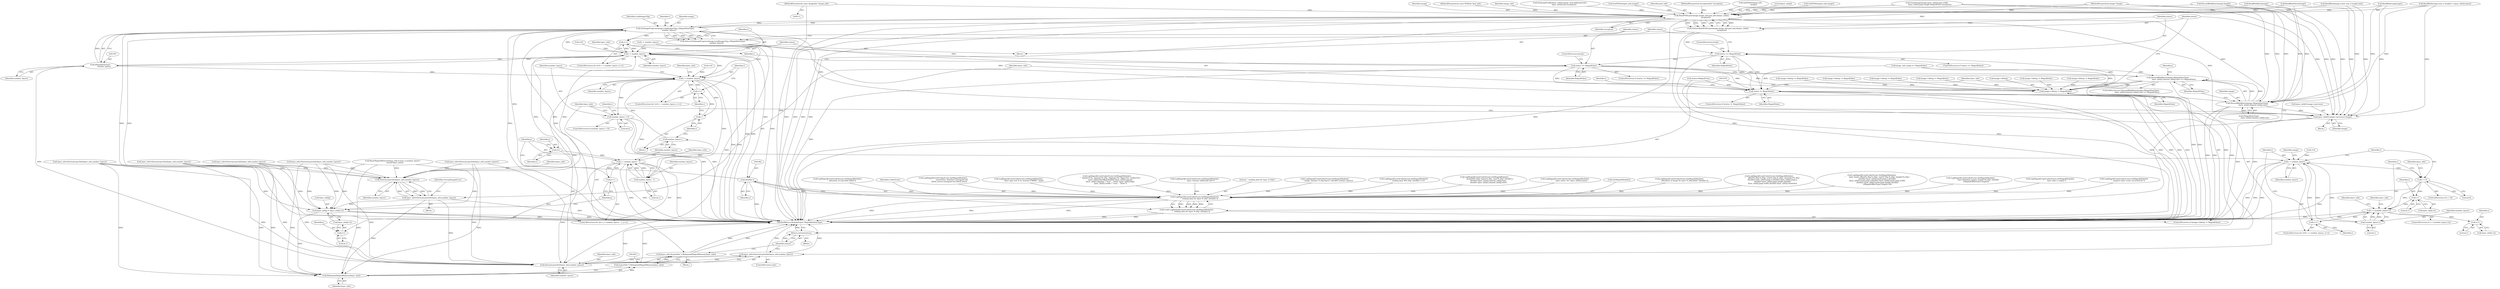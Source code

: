digraph "0_ImageMagick_c8c6a0f123d5e35c173125365c97e2c0fc7eca42@pointer" {
"1000113" [label="(MethodParameterIn,const ImageInfo *image_info)"];
"1001486" [label="(Call,ReadPSDLayer(image,image_info,psd_info,&layer_info[i],\n              exception))"];
"1001484" [label="(Call,status=ReadPSDLayer(image,image_info,psd_info,&layer_info[i],\n              exception))"];
"1001496" [label="(Call,status == MagickFalse)"];
"1001510" [label="(Call,status == MagickFalse)"];
"1001441" [label="(Call,DiscardBlobBytes(image,(MagickSizeType)\n                      layer_info[i].channel_info[j].size) == MagickFalse)"];
"1001470" [label="(Call,image->debug != MagickFalse)"];
"1001515" [label="(Call,status != MagickFalse)"];
"1001662" [label="(Return,return(status);)"];
"1001502" [label="(Call,SetImageProgress(image,LoadImagesTag,i,(MagickSizeType)\n              number_layers))"];
"1001412" [label="(Call,i++)"];
"1001409" [label="(Call,i < number_layers)"];
"1001459" [label="(Call,DestroyLayerInfo(layer_info,number_layers))"];
"1001457" [label="(Call,layer_info=DestroyLayerInfo(layer_info,number_layers))"];
"1001551" [label="(Call,layer_info[j] = layer_info[j+1])"];
"1001654" [label="(Call,RelinquishMagickMemory(layer_info))"];
"1001652" [label="(Call,(LayerInfo *) RelinquishMagickMemory(layer_info))"];
"1001650" [label="(Call,layer_info=(LayerInfo *) RelinquishMagickMemory(layer_info))"];
"1001659" [label="(Call,DestroyLayerInfo(layer_info,number_layers))"];
"1001657" [label="(Call,layer_info=DestroyLayerInfo(layer_info,number_layers))"];
"1001481" [label="(Call,(double) i)"];
"1001477" [label="(Call,LogMagickEvent(CoderEvent,GetMagickModule(),\n                \"  reading data for layer %.20g\",(double) i))"];
"1001475" [label="(Call,(void) LogMagickEvent(CoderEvent,GetMagickModule(),\n                \"  reading data for layer %.20g\",(double) i))"];
"1001506" [label="(Call,(MagickSizeType)\n              number_layers)"];
"1001523" [label="(Call,i < number_layers)"];
"1001526" [label="(Call,i++)"];
"1001541" [label="(Call,j=i)"];
"1001544" [label="(Call,j < number_layers - 1)"];
"1001549" [label="(Call,j++)"];
"1001557" [label="(Call,j+1)"];
"1001546" [label="(Call,number_layers - 1)"];
"1001560" [label="(Call,number_layers--)"];
"1001562" [label="(Call,i--)"];
"1001565" [label="(Call,number_layers > 0)"];
"1001573" [label="(Call,i < number_layers)"];
"1001580" [label="(Call,i > 0)"];
"1001594" [label="(Call,i-1)"];
"1001599" [label="(Call,i < (number_layers-1))"];
"1001576" [label="(Call,i++)"];
"1001615" [label="(Call,i+1)"];
"1001601" [label="(Call,number_layers-1)"];
"1001442" [label="(Call,DiscardBlobBytes(image,(MagickSizeType)\n                      layer_info[i].channel_info[j].size))"];
"1001641" [label="(Call,layer_info[0].image->previous=image)"];
"1001500" [label="(Call,status=SetImageProgress(image,LoadImagesTag,i,(MagickSizeType)\n              number_layers))"];
"1001663" [label="(Identifier,status)"];
"1001650" [label="(Call,layer_info=(LayerInfo *) RelinquishMagickMemory(layer_info))"];
"1001660" [label="(Identifier,layer_info)"];
"1001508" [label="(Identifier,number_layers)"];
"1001549" [label="(Call,j++)"];
"1001562" [label="(Call,i--)"];
"1001544" [label="(Call,j < number_layers - 1)"];
"1001642" [label="(Call,layer_info[0].image->previous)"];
"1001550" [label="(Identifier,j)"];
"1001471" [label="(Call,image->debug)"];
"1001413" [label="(Identifier,i)"];
"1001592" [label="(Call,layer_info[i-1])"];
"1001540" [label="(ControlStructure,for (j=i; j < number_layers - 1; j++))"];
"1001662" [label="(Return,return(status);)"];
"1001523" [label="(Call,i < number_layers)"];
"1001474" [label="(Identifier,MagickFalse)"];
"1001485" [label="(Identifier,status)"];
"1001143" [label="(Call,image->debug != MagickFalse)"];
"1001651" [label="(Identifier,layer_info)"];
"1001519" [label="(ControlStructure,for (i=0; i < number_layers; i++))"];
"1001580" [label="(Call,i > 0)"];
"1000556" [label="(Call,LogMagickEvent(CoderEvent,GetMagickModule(),\n              \"    channel[%.20g]: type=%.20g, size=%.20g\",(double) j,\n              (double) layer_info[i].channel_info[j].type,\n              (double) layer_info[i].channel_info[j].size))"];
"1001553" [label="(Identifier,layer_info)"];
"1001600" [label="(Identifier,i)"];
"1001539" [label="(Block,)"];
"1001511" [label="(Identifier,status)"];
"1001505" [label="(Identifier,i)"];
"1001518" [label="(Block,)"];
"1001460" [label="(Identifier,layer_info)"];
"1001456" [label="(Block,)"];
"1001525" [label="(Identifier,number_layers)"];
"1001373" [label="(Call,SetImageProfile(layer_info[i].image,\"psd:additional-info\",\n              layer_info[i].info,exception))"];
"1001469" [label="(ControlStructure,if (image->debug != MagickFalse))"];
"1001150" [label="(Call,LogMagickEvent(CoderEvent,GetMagickModule(),\n                \"      layer name: %s\",layer_info[i].name))"];
"1000117" [label="(Block,)"];
"1001479" [label="(Call,GetMagickModule())"];
"1001459" [label="(Call,DestroyLayerInfo(layer_info,number_layers))"];
"1001305" [label="(Call,CloneImage(image,layer_info[i].page.width,\n          layer_info[i].page.height,MagickFalse,exception))"];
"1001617" [label="(Literal,1)"];
"1001541" [label="(Call,j=i)"];
"1001571" [label="(Identifier,i)"];
"1000128" [label="(Call,GetPSDSize(psd_info,image))"];
"1001558" [label="(Identifier,j)"];
"1001405" [label="(ControlStructure,for (i=0; i < number_layers; i++))"];
"1000296" [label="(Call,image->debug != MagickFalse)"];
"1001501" [label="(Identifier,status)"];
"1001551" [label="(Call,layer_info[j] = layer_info[j+1])"];
"1001347" [label="(Call,LogMagickEvent(CoderEvent,GetMagickModule(),\n                \"  allocation of image for layer %.20g failed\",(double) i))"];
"1001489" [label="(Identifier,psd_info)"];
"1001579" [label="(ControlStructure,if (i > 0))"];
"1001521" [label="(Identifier,i)"];
"1001227" [label="(Call,ReadBlob(image,(const size_t) length,info))"];
"1001652" [label="(Call,(LayerInfo *) RelinquishMagickMemory(layer_info))"];
"1000456" [label="(Call,LogMagickEvent(CoderEvent,GetMagickModule(),\n            \"    offset(%.20g,%.20g), size(%.20g,%.20g), channels=%.20g\",\n            (double) layer_info[i].page.x,(double) layer_info[i].page.y,\n            (double) layer_info[i].page.height,(double)\n            layer_info[i].page.width,(double) layer_info[i].channels))"];
"1001500" [label="(Call,status=SetImageProgress(image,LoadImagesTag,i,(MagickSizeType)\n              number_layers))"];
"1001598" [label="(ControlStructure,if (i < (number_layers-1)))"];
"1001516" [label="(Identifier,status)"];
"1001566" [label="(Identifier,number_layers)"];
"1001503" [label="(Identifier,image)"];
"1001237" [label="(Call,i < number_layers)"];
"1001649" [label="(Identifier,image)"];
"1001575" [label="(Identifier,number_layers)"];
"1000956" [label="(Call,LogMagickEvent(CoderEvent,GetMagickModule(),\n                    \"      layer mask: offset(%.20g,%.20g), size(%.20g,%.20g), length=%.20g\",\n                    (double) layer_info[i].mask.page.x,(double) \n                    layer_info[i].mask.page.y,(double) layer_info[i].mask.page.width,\n                    (double) layer_info[i].mask.page.height,(double)\n                    ((MagickOffsetType) length)-18))"];
"1001658" [label="(Identifier,layer_info)"];
"1001567" [label="(Literal,0)"];
"1001410" [label="(Identifier,i)"];
"1001623" [label="(Identifier,layer_info)"];
"1001502" [label="(Call,SetImageProgress(image,LoadImagesTag,i,(MagickSizeType)\n              number_layers))"];
"1001178" [label="(Call,DiscardBlobBytes(image,length))"];
"1001055" [label="(Call,LogMagickEvent(CoderEvent,GetMagickModule(),\n                    \"      layer blending ranges: length=%.20g\",(double)\n                    ((MagickOffsetType) length)))"];
"1001441" [label="(Call,DiscardBlobBytes(image,(MagickSizeType)\n                      layer_info[i].channel_info[j].size) == MagickFalse)"];
"1001109" [label="(Call,ReadBlobByte(image))"];
"1001641" [label="(Call,layer_info[0].image->previous=image)"];
"1001495" [label="(ControlStructure,if (status == MagickFalse))"];
"1001475" [label="(Call,(void) LogMagickEvent(CoderEvent,GetMagickModule(),\n                \"  reading data for layer %.20g\",(double) i))"];
"1001272" [label="(Call,LogMagickEvent(CoderEvent,GetMagickModule(),\n                \"      layer data is empty\"))"];
"1001563" [label="(Identifier,i)"];
"1001659" [label="(Call,DestroyLayerInfo(layer_info,number_layers))"];
"1001560" [label="(Call,number_layers--)"];
"1001587" [label="(Identifier,layer_info)"];
"1001183" [label="(Call,layer_info=DestroyLayerInfo(layer_info,number_layers))"];
"1001477" [label="(Call,LogMagickEvent(CoderEvent,GetMagickModule(),\n                \"  reading data for layer %.20g\",(double) i))"];
"1001340" [label="(Call,image->debug != MagickFalse)"];
"1000237" [label="(Call,LogMagickEvent(CoderEvent,GetMagickModule(),\n              \"  negative layer count corrected for\"))"];
"1001265" [label="(Call,image->debug != MagickFalse)"];
"1001334" [label="(Call,layer_info=DestroyLayerInfo(layer_info,number_layers))"];
"1000116" [label="(MethodParameterIn,ExceptionInfo *exception)"];
"1001569" [label="(ControlStructure,for (i=0; i < number_layers; i++))"];
"1001504" [label="(Identifier,LoadImagesTag)"];
"1001533" [label="(Identifier,layer_info)"];
"1001561" [label="(Identifier,number_layers)"];
"1001608" [label="(Identifier,layer_info)"];
"1001419" [label="(Identifier,layer_info)"];
"1000303" [label="(Call,LogMagickEvent(CoderEvent,GetMagickModule(),\n              \"  allocation of LayerInfo failed\"))"];
"1000545" [label="(Call,GetPSDSize(psd_info,\n            image))"];
"1001514" [label="(ControlStructure,if (status != MagickFalse))"];
"1001444" [label="(Call,(MagickSizeType)\n                      layer_info[i].channel_info[j].size)"];
"1001022" [label="(Call,layer_info=DestroyLayerInfo(layer_info,number_layers))"];
"1001478" [label="(Identifier,CoderEvent)"];
"1000622" [label="(Call,layer_info=DestroyLayerInfo(layer_info,number_layers))"];
"1001526" [label="(Call,i++)"];
"1001543" [label="(Identifier,i)"];
"1001095" [label="(Call,LogMagickEvent(CoderEvent,GetMagickModule(),\n                      \"        source(%x), dest(%x)\",(unsigned int)\n                      blend_source,(unsigned int) blend_dest))"];
"1001490" [label="(Call,&layer_info[i])"];
"1001486" [label="(Call,ReadPSDLayer(image,image_info,psd_info,&layer_info[i],\n              exception))"];
"1001496" [label="(Call,status == MagickFalse)"];
"1001517" [label="(Identifier,MagickFalse)"];
"1001414" [label="(Block,)"];
"1001412" [label="(Call,i++)"];
"1001557" [label="(Call,j+1)"];
"1000315" [label="(Call,ResetMagickMemory(layer_info,0,(size_t) number_layers*\n        sizeof(*layer_info)))"];
"1000218" [label="(Call,ReadBlobShort(image))"];
"1001545" [label="(Identifier,j)"];
"1001656" [label="(ControlStructure,else)"];
"1000617" [label="(Call,LogMagickEvent(CoderEvent,GetMagickModule(),\n                \"  layer type was %.4s instead of 8BIM\", type))"];
"1001520" [label="(Call,i=0)"];
"1000708" [label="(Call,LogMagickEvent(CoderEvent,GetMagickModule(),\n            \"   blend=%.4s, opacity=%.20g, clipping=%s, flags=%d, visible=%s\",\n            layer_info[i].blendkey,(double) layer_info[i].opacity,\n            layer_info[i].clipping ? \"true\" : \"false\",layer_info[i].flags,\n            layer_info[i].visible ? \"true\" : \"false\"))"];
"1001497" [label="(Identifier,status)"];
"1001547" [label="(Identifier,number_layers)"];
"1001613" [label="(Call,layer_info[i+1])"];
"1000768" [label="(Call,LogMagickEvent(CoderEvent,GetMagickModule(),\n                \"    layer contains additional info\"))"];
"1001442" [label="(Call,DiscardBlobBytes(image,(MagickSizeType)\n                      layer_info[i].channel_info[j].size))"];
"1001634" [label="(Identifier,image)"];
"1001122" [label="(Call,ReadBlob(image,(size_t) length++,layer_info[i].name))"];
"1001438" [label="(Identifier,j)"];
"1001661" [label="(Identifier,number_layers)"];
"1001664" [label="(MethodReturn,ModuleExport MagickBooleanType)"];
"1001409" [label="(Call,i < number_layers)"];
"1001601" [label="(Call,number_layers-1)"];
"1001498" [label="(Identifier,MagickFalse)"];
"1001481" [label="(Call,(double) i)"];
"1000195" [label="(Call,GetPSDSize(psd_info,image))"];
"1001570" [label="(Call,i=0)"];
"1001513" [label="(ControlStructure,break;)"];
"1001399" [label="(Call,image_info->ping == MagickFalse)"];
"1001559" [label="(Literal,1)"];
"1001595" [label="(Identifier,i)"];
"1000253" [label="(Call,image->debug != MagickFalse)"];
"1000201" [label="(Call,status=MagickTrue)"];
"1001443" [label="(Identifier,image)"];
"1001599" [label="(Call,i < (number_layers-1))"];
"1001411" [label="(Identifier,number_layers)"];
"1001576" [label="(Call,i++)"];
"1000701" [label="(Call,image->debug != MagickFalse)"];
"1001594" [label="(Call,i-1)"];
"1001510" [label="(Call,status == MagickFalse)"];
"1001487" [label="(Identifier,image)"];
"1001596" [label="(Literal,1)"];
"1000112" [label="(MethodParameterIn,Image *image)"];
"1001565" [label="(Call,number_layers > 0)"];
"1001657" [label="(Call,layer_info=DestroyLayerInfo(layer_info,number_layers))"];
"1001552" [label="(Call,layer_info[j])"];
"1000113" [label="(MethodParameterIn,const ImageInfo *image_info)"];
"1001542" [label="(Identifier,j)"];
"1001512" [label="(Identifier,MagickFalse)"];
"1001463" [label="(Identifier,CorruptImageError)"];
"1001406" [label="(Call,i=0)"];
"1001524" [label="(Identifier,i)"];
"1000751" [label="(Call,ReadBlobLong(image))"];
"1001546" [label="(Call,number_layers - 1)"];
"1001499" [label="(ControlStructure,break;)"];
"1001602" [label="(Identifier,number_layers)"];
"1001461" [label="(Identifier,number_layers)"];
"1001458" [label="(Identifier,layer_info)"];
"1000437" [label="(Call,layer_info=DestroyLayerInfo(layer_info,number_layers))"];
"1001515" [label="(Call,status != MagickFalse)"];
"1001484" [label="(Call,status=ReadPSDLayer(image,image_info,psd_info,&layer_info[i],\n              exception))"];
"1001548" [label="(Literal,1)"];
"1001616" [label="(Identifier,i)"];
"1001581" [label="(Identifier,i)"];
"1001480" [label="(Literal,\"  reading data for layer %.20g\")"];
"1001494" [label="(Identifier,exception)"];
"1001555" [label="(Call,layer_info[j+1])"];
"1001440" [label="(ControlStructure,if (DiscardBlobBytes(image,(MagickSizeType)\n                      layer_info[i].channel_info[j].size) == MagickFalse))"];
"1001573" [label="(Call,i < number_layers)"];
"1001455" [label="(Identifier,MagickFalse)"];
"1001615" [label="(Call,i+1)"];
"1001577" [label="(Identifier,i)"];
"1000114" [label="(MethodParameterIn,const PSDInfo *psd_info)"];
"1001470" [label="(Call,image->debug != MagickFalse)"];
"1001509" [label="(ControlStructure,if (status == MagickFalse))"];
"1001568" [label="(Block,)"];
"1001506" [label="(Call,(MagickSizeType)\n              number_layers)"];
"1001655" [label="(Identifier,layer_info)"];
"1001564" [label="(ControlStructure,if (number_layers > 0))"];
"1001582" [label="(Literal,0)"];
"1001488" [label="(Identifier,image_info)"];
"1000260" [label="(Call,LogMagickEvent(CoderEvent,GetMagickModule(),\n          \"  image contains %.20g layers\",(double) number_layers))"];
"1000345" [label="(Call,LogMagickEvent(CoderEvent,GetMagickModule(),\n            \"  reading layer #%.20g\",(double) i+1))"];
"1001457" [label="(Call,layer_info=DestroyLayerInfo(layer_info,number_layers))"];
"1001483" [label="(Identifier,i)"];
"1001527" [label="(Identifier,i)"];
"1001574" [label="(Identifier,i)"];
"1001654" [label="(Call,RelinquishMagickMemory(layer_info))"];
"1001603" [label="(Literal,1)"];
"1000113" -> "1000111"  [label="AST: "];
"1000113" -> "1001664"  [label="DDG: "];
"1000113" -> "1001486"  [label="DDG: "];
"1001486" -> "1001484"  [label="AST: "];
"1001486" -> "1001494"  [label="CFG: "];
"1001487" -> "1001486"  [label="AST: "];
"1001488" -> "1001486"  [label="AST: "];
"1001489" -> "1001486"  [label="AST: "];
"1001490" -> "1001486"  [label="AST: "];
"1001494" -> "1001486"  [label="AST: "];
"1001484" -> "1001486"  [label="CFG: "];
"1001486" -> "1001664"  [label="DDG: "];
"1001486" -> "1001664"  [label="DDG: "];
"1001486" -> "1001664"  [label="DDG: "];
"1001486" -> "1001664"  [label="DDG: "];
"1001486" -> "1001664"  [label="DDG: "];
"1001486" -> "1001484"  [label="DDG: "];
"1001486" -> "1001484"  [label="DDG: "];
"1001486" -> "1001484"  [label="DDG: "];
"1001486" -> "1001484"  [label="DDG: "];
"1001486" -> "1001484"  [label="DDG: "];
"1001178" -> "1001486"  [label="DDG: "];
"1000218" -> "1001486"  [label="DDG: "];
"1000751" -> "1001486"  [label="DDG: "];
"1001305" -> "1001486"  [label="DDG: "];
"1001305" -> "1001486"  [label="DDG: "];
"1001122" -> "1001486"  [label="DDG: "];
"1001109" -> "1001486"  [label="DDG: "];
"1001227" -> "1001486"  [label="DDG: "];
"1001442" -> "1001486"  [label="DDG: "];
"1001502" -> "1001486"  [label="DDG: "];
"1000112" -> "1001486"  [label="DDG: "];
"1000545" -> "1001486"  [label="DDG: "];
"1000128" -> "1001486"  [label="DDG: "];
"1000195" -> "1001486"  [label="DDG: "];
"1000114" -> "1001486"  [label="DDG: "];
"1001373" -> "1001486"  [label="DDG: "];
"1000116" -> "1001486"  [label="DDG: "];
"1001486" -> "1001502"  [label="DDG: "];
"1001486" -> "1001641"  [label="DDG: "];
"1001484" -> "1001414"  [label="AST: "];
"1001485" -> "1001484"  [label="AST: "];
"1001497" -> "1001484"  [label="CFG: "];
"1001484" -> "1001664"  [label="DDG: "];
"1001484" -> "1001496"  [label="DDG: "];
"1001496" -> "1001495"  [label="AST: "];
"1001496" -> "1001498"  [label="CFG: "];
"1001497" -> "1001496"  [label="AST: "];
"1001498" -> "1001496"  [label="AST: "];
"1001499" -> "1001496"  [label="CFG: "];
"1001501" -> "1001496"  [label="CFG: "];
"1001496" -> "1001664"  [label="DDG: "];
"1001470" -> "1001496"  [label="DDG: "];
"1001496" -> "1001510"  [label="DDG: "];
"1001496" -> "1001515"  [label="DDG: "];
"1001496" -> "1001515"  [label="DDG: "];
"1001510" -> "1001509"  [label="AST: "];
"1001510" -> "1001512"  [label="CFG: "];
"1001511" -> "1001510"  [label="AST: "];
"1001512" -> "1001510"  [label="AST: "];
"1001513" -> "1001510"  [label="CFG: "];
"1001413" -> "1001510"  [label="CFG: "];
"1001510" -> "1001664"  [label="DDG: "];
"1001510" -> "1001441"  [label="DDG: "];
"1001510" -> "1001470"  [label="DDG: "];
"1001500" -> "1001510"  [label="DDG: "];
"1001510" -> "1001515"  [label="DDG: "];
"1001510" -> "1001515"  [label="DDG: "];
"1001441" -> "1001440"  [label="AST: "];
"1001441" -> "1001455"  [label="CFG: "];
"1001442" -> "1001441"  [label="AST: "];
"1001455" -> "1001441"  [label="AST: "];
"1001458" -> "1001441"  [label="CFG: "];
"1001438" -> "1001441"  [label="CFG: "];
"1001441" -> "1001664"  [label="DDG: "];
"1001441" -> "1001664"  [label="DDG: "];
"1001442" -> "1001441"  [label="DDG: "];
"1001442" -> "1001441"  [label="DDG: "];
"1001399" -> "1001441"  [label="DDG: "];
"1001441" -> "1001470"  [label="DDG: "];
"1001441" -> "1001515"  [label="DDG: "];
"1001470" -> "1001469"  [label="AST: "];
"1001470" -> "1001474"  [label="CFG: "];
"1001471" -> "1001470"  [label="AST: "];
"1001474" -> "1001470"  [label="AST: "];
"1001476" -> "1001470"  [label="CFG: "];
"1001485" -> "1001470"  [label="CFG: "];
"1001470" -> "1001664"  [label="DDG: "];
"1001470" -> "1001664"  [label="DDG: "];
"1001265" -> "1001470"  [label="DDG: "];
"1000253" -> "1001470"  [label="DDG: "];
"1001340" -> "1001470"  [label="DDG: "];
"1000701" -> "1001470"  [label="DDG: "];
"1000296" -> "1001470"  [label="DDG: "];
"1001143" -> "1001470"  [label="DDG: "];
"1001399" -> "1001470"  [label="DDG: "];
"1001515" -> "1001514"  [label="AST: "];
"1001515" -> "1001517"  [label="CFG: "];
"1001516" -> "1001515"  [label="AST: "];
"1001517" -> "1001515"  [label="AST: "];
"1001521" -> "1001515"  [label="CFG: "];
"1001658" -> "1001515"  [label="CFG: "];
"1001515" -> "1001664"  [label="DDG: "];
"1001515" -> "1001664"  [label="DDG: "];
"1001515" -> "1001664"  [label="DDG: "];
"1000201" -> "1001515"  [label="DDG: "];
"1001399" -> "1001515"  [label="DDG: "];
"1001515" -> "1001662"  [label="DDG: "];
"1001662" -> "1000117"  [label="AST: "];
"1001662" -> "1001663"  [label="CFG: "];
"1001663" -> "1001662"  [label="AST: "];
"1001664" -> "1001662"  [label="CFG: "];
"1001662" -> "1001664"  [label="DDG: "];
"1001663" -> "1001662"  [label="DDG: "];
"1000201" -> "1001662"  [label="DDG: "];
"1001502" -> "1001500"  [label="AST: "];
"1001502" -> "1001506"  [label="CFG: "];
"1001503" -> "1001502"  [label="AST: "];
"1001504" -> "1001502"  [label="AST: "];
"1001505" -> "1001502"  [label="AST: "];
"1001506" -> "1001502"  [label="AST: "];
"1001500" -> "1001502"  [label="CFG: "];
"1001502" -> "1001664"  [label="DDG: "];
"1001502" -> "1001664"  [label="DDG: "];
"1001502" -> "1001664"  [label="DDG: "];
"1001502" -> "1001664"  [label="DDG: "];
"1001502" -> "1001412"  [label="DDG: "];
"1001502" -> "1001442"  [label="DDG: "];
"1001502" -> "1001500"  [label="DDG: "];
"1001502" -> "1001500"  [label="DDG: "];
"1001502" -> "1001500"  [label="DDG: "];
"1001502" -> "1001500"  [label="DDG: "];
"1000112" -> "1001502"  [label="DDG: "];
"1001409" -> "1001502"  [label="DDG: "];
"1001481" -> "1001502"  [label="DDG: "];
"1001506" -> "1001502"  [label="DDG: "];
"1001502" -> "1001641"  [label="DDG: "];
"1001412" -> "1001405"  [label="AST: "];
"1001412" -> "1001413"  [label="CFG: "];
"1001413" -> "1001412"  [label="AST: "];
"1001410" -> "1001412"  [label="CFG: "];
"1001412" -> "1001409"  [label="DDG: "];
"1001409" -> "1001412"  [label="DDG: "];
"1001409" -> "1001405"  [label="AST: "];
"1001409" -> "1001411"  [label="CFG: "];
"1001410" -> "1001409"  [label="AST: "];
"1001411" -> "1001409"  [label="AST: "];
"1001419" -> "1001409"  [label="CFG: "];
"1001516" -> "1001409"  [label="CFG: "];
"1001409" -> "1001664"  [label="DDG: "];
"1001409" -> "1001664"  [label="DDG: "];
"1001406" -> "1001409"  [label="DDG: "];
"1001237" -> "1001409"  [label="DDG: "];
"1001459" -> "1001409"  [label="DDG: "];
"1001506" -> "1001409"  [label="DDG: "];
"1001409" -> "1001459"  [label="DDG: "];
"1001409" -> "1001481"  [label="DDG: "];
"1001409" -> "1001506"  [label="DDG: "];
"1001409" -> "1001523"  [label="DDG: "];
"1001409" -> "1001659"  [label="DDG: "];
"1001459" -> "1001457"  [label="AST: "];
"1001459" -> "1001461"  [label="CFG: "];
"1001460" -> "1001459"  [label="AST: "];
"1001461" -> "1001459"  [label="AST: "];
"1001457" -> "1001459"  [label="CFG: "];
"1001459" -> "1001457"  [label="DDG: "];
"1001459" -> "1001457"  [label="DDG: "];
"1000622" -> "1001459"  [label="DDG: "];
"1000315" -> "1001459"  [label="DDG: "];
"1000437" -> "1001459"  [label="DDG: "];
"1001457" -> "1001459"  [label="DDG: "];
"1001334" -> "1001459"  [label="DDG: "];
"1001183" -> "1001459"  [label="DDG: "];
"1001022" -> "1001459"  [label="DDG: "];
"1001457" -> "1001456"  [label="AST: "];
"1001458" -> "1001457"  [label="AST: "];
"1001463" -> "1001457"  [label="CFG: "];
"1001457" -> "1001664"  [label="DDG: "];
"1001457" -> "1001551"  [label="DDG: "];
"1001457" -> "1001654"  [label="DDG: "];
"1001457" -> "1001659"  [label="DDG: "];
"1001551" -> "1001540"  [label="AST: "];
"1001551" -> "1001555"  [label="CFG: "];
"1001552" -> "1001551"  [label="AST: "];
"1001555" -> "1001551"  [label="AST: "];
"1001550" -> "1001551"  [label="CFG: "];
"1001551" -> "1001664"  [label="DDG: "];
"1001551" -> "1001664"  [label="DDG: "];
"1000622" -> "1001551"  [label="DDG: "];
"1000315" -> "1001551"  [label="DDG: "];
"1000437" -> "1001551"  [label="DDG: "];
"1001334" -> "1001551"  [label="DDG: "];
"1001183" -> "1001551"  [label="DDG: "];
"1001022" -> "1001551"  [label="DDG: "];
"1001551" -> "1001654"  [label="DDG: "];
"1001654" -> "1001652"  [label="AST: "];
"1001654" -> "1001655"  [label="CFG: "];
"1001655" -> "1001654"  [label="AST: "];
"1001652" -> "1001654"  [label="CFG: "];
"1001654" -> "1001652"  [label="DDG: "];
"1000622" -> "1001654"  [label="DDG: "];
"1000315" -> "1001654"  [label="DDG: "];
"1000437" -> "1001654"  [label="DDG: "];
"1001334" -> "1001654"  [label="DDG: "];
"1001183" -> "1001654"  [label="DDG: "];
"1001022" -> "1001654"  [label="DDG: "];
"1001652" -> "1001650"  [label="AST: "];
"1001653" -> "1001652"  [label="AST: "];
"1001650" -> "1001652"  [label="CFG: "];
"1001652" -> "1001664"  [label="DDG: "];
"1001652" -> "1001650"  [label="DDG: "];
"1001650" -> "1001518"  [label="AST: "];
"1001651" -> "1001650"  [label="AST: "];
"1001663" -> "1001650"  [label="CFG: "];
"1001650" -> "1001664"  [label="DDG: "];
"1001650" -> "1001664"  [label="DDG: "];
"1001659" -> "1001657"  [label="AST: "];
"1001659" -> "1001661"  [label="CFG: "];
"1001660" -> "1001659"  [label="AST: "];
"1001661" -> "1001659"  [label="AST: "];
"1001657" -> "1001659"  [label="CFG: "];
"1001659" -> "1001664"  [label="DDG: "];
"1001659" -> "1001657"  [label="DDG: "];
"1001659" -> "1001657"  [label="DDG: "];
"1000622" -> "1001659"  [label="DDG: "];
"1000315" -> "1001659"  [label="DDG: "];
"1000437" -> "1001659"  [label="DDG: "];
"1001334" -> "1001659"  [label="DDG: "];
"1001183" -> "1001659"  [label="DDG: "];
"1001022" -> "1001659"  [label="DDG: "];
"1001237" -> "1001659"  [label="DDG: "];
"1001506" -> "1001659"  [label="DDG: "];
"1001657" -> "1001656"  [label="AST: "];
"1001658" -> "1001657"  [label="AST: "];
"1001663" -> "1001657"  [label="CFG: "];
"1001657" -> "1001664"  [label="DDG: "];
"1001657" -> "1001664"  [label="DDG: "];
"1001481" -> "1001477"  [label="AST: "];
"1001481" -> "1001483"  [label="CFG: "];
"1001482" -> "1001481"  [label="AST: "];
"1001483" -> "1001481"  [label="AST: "];
"1001477" -> "1001481"  [label="CFG: "];
"1001481" -> "1001664"  [label="DDG: "];
"1001481" -> "1001477"  [label="DDG: "];
"1001477" -> "1001475"  [label="AST: "];
"1001478" -> "1001477"  [label="AST: "];
"1001479" -> "1001477"  [label="AST: "];
"1001480" -> "1001477"  [label="AST: "];
"1001475" -> "1001477"  [label="CFG: "];
"1001477" -> "1001664"  [label="DDG: "];
"1001477" -> "1001664"  [label="DDG: "];
"1001477" -> "1001664"  [label="DDG: "];
"1001477" -> "1001475"  [label="DDG: "];
"1001477" -> "1001475"  [label="DDG: "];
"1001477" -> "1001475"  [label="DDG: "];
"1001477" -> "1001475"  [label="DDG: "];
"1000708" -> "1001477"  [label="DDG: "];
"1000456" -> "1001477"  [label="DDG: "];
"1000556" -> "1001477"  [label="DDG: "];
"1000237" -> "1001477"  [label="DDG: "];
"1000956" -> "1001477"  [label="DDG: "];
"1001347" -> "1001477"  [label="DDG: "];
"1001095" -> "1001477"  [label="DDG: "];
"1000617" -> "1001477"  [label="DDG: "];
"1000303" -> "1001477"  [label="DDG: "];
"1001150" -> "1001477"  [label="DDG: "];
"1001055" -> "1001477"  [label="DDG: "];
"1001272" -> "1001477"  [label="DDG: "];
"1000768" -> "1001477"  [label="DDG: "];
"1000260" -> "1001477"  [label="DDG: "];
"1000345" -> "1001477"  [label="DDG: "];
"1001475" -> "1001469"  [label="AST: "];
"1001476" -> "1001475"  [label="AST: "];
"1001485" -> "1001475"  [label="CFG: "];
"1001475" -> "1001664"  [label="DDG: "];
"1001475" -> "1001664"  [label="DDG: "];
"1001506" -> "1001508"  [label="CFG: "];
"1001507" -> "1001506"  [label="AST: "];
"1001508" -> "1001506"  [label="AST: "];
"1001506" -> "1001523"  [label="DDG: "];
"1001523" -> "1001519"  [label="AST: "];
"1001523" -> "1001525"  [label="CFG: "];
"1001524" -> "1001523"  [label="AST: "];
"1001525" -> "1001523"  [label="AST: "];
"1001533" -> "1001523"  [label="CFG: "];
"1001566" -> "1001523"  [label="CFG: "];
"1001523" -> "1001664"  [label="DDG: "];
"1001523" -> "1001664"  [label="DDG: "];
"1001520" -> "1001523"  [label="DDG: "];
"1001526" -> "1001523"  [label="DDG: "];
"1001237" -> "1001523"  [label="DDG: "];
"1001560" -> "1001523"  [label="DDG: "];
"1001523" -> "1001526"  [label="DDG: "];
"1001523" -> "1001541"  [label="DDG: "];
"1001523" -> "1001546"  [label="DDG: "];
"1001523" -> "1001562"  [label="DDG: "];
"1001523" -> "1001565"  [label="DDG: "];
"1001526" -> "1001519"  [label="AST: "];
"1001526" -> "1001527"  [label="CFG: "];
"1001527" -> "1001526"  [label="AST: "];
"1001524" -> "1001526"  [label="CFG: "];
"1001562" -> "1001526"  [label="DDG: "];
"1001541" -> "1001540"  [label="AST: "];
"1001541" -> "1001543"  [label="CFG: "];
"1001542" -> "1001541"  [label="AST: "];
"1001543" -> "1001541"  [label="AST: "];
"1001545" -> "1001541"  [label="CFG: "];
"1001541" -> "1001544"  [label="DDG: "];
"1001544" -> "1001540"  [label="AST: "];
"1001544" -> "1001546"  [label="CFG: "];
"1001545" -> "1001544"  [label="AST: "];
"1001546" -> "1001544"  [label="AST: "];
"1001553" -> "1001544"  [label="CFG: "];
"1001561" -> "1001544"  [label="CFG: "];
"1001544" -> "1001664"  [label="DDG: "];
"1001544" -> "1001664"  [label="DDG: "];
"1001544" -> "1001664"  [label="DDG: "];
"1001549" -> "1001544"  [label="DDG: "];
"1001546" -> "1001544"  [label="DDG: "];
"1001546" -> "1001544"  [label="DDG: "];
"1001544" -> "1001549"  [label="DDG: "];
"1001544" -> "1001557"  [label="DDG: "];
"1001549" -> "1001540"  [label="AST: "];
"1001549" -> "1001550"  [label="CFG: "];
"1001550" -> "1001549"  [label="AST: "];
"1001545" -> "1001549"  [label="CFG: "];
"1001557" -> "1001555"  [label="AST: "];
"1001557" -> "1001559"  [label="CFG: "];
"1001558" -> "1001557"  [label="AST: "];
"1001559" -> "1001557"  [label="AST: "];
"1001555" -> "1001557"  [label="CFG: "];
"1001546" -> "1001548"  [label="CFG: "];
"1001547" -> "1001546"  [label="AST: "];
"1001548" -> "1001546"  [label="AST: "];
"1001546" -> "1001560"  [label="DDG: "];
"1001560" -> "1001539"  [label="AST: "];
"1001560" -> "1001561"  [label="CFG: "];
"1001561" -> "1001560"  [label="AST: "];
"1001563" -> "1001560"  [label="CFG: "];
"1001562" -> "1001539"  [label="AST: "];
"1001562" -> "1001563"  [label="CFG: "];
"1001563" -> "1001562"  [label="AST: "];
"1001527" -> "1001562"  [label="CFG: "];
"1001565" -> "1001564"  [label="AST: "];
"1001565" -> "1001567"  [label="CFG: "];
"1001566" -> "1001565"  [label="AST: "];
"1001567" -> "1001565"  [label="AST: "];
"1001571" -> "1001565"  [label="CFG: "];
"1001651" -> "1001565"  [label="CFG: "];
"1001565" -> "1001664"  [label="DDG: "];
"1001565" -> "1001664"  [label="DDG: "];
"1001565" -> "1001573"  [label="DDG: "];
"1001573" -> "1001569"  [label="AST: "];
"1001573" -> "1001575"  [label="CFG: "];
"1001574" -> "1001573"  [label="AST: "];
"1001575" -> "1001573"  [label="AST: "];
"1001581" -> "1001573"  [label="CFG: "];
"1001634" -> "1001573"  [label="CFG: "];
"1001573" -> "1001664"  [label="DDG: "];
"1001573" -> "1001664"  [label="DDG: "];
"1001573" -> "1001664"  [label="DDG: "];
"1001576" -> "1001573"  [label="DDG: "];
"1001570" -> "1001573"  [label="DDG: "];
"1001601" -> "1001573"  [label="DDG: "];
"1001573" -> "1001580"  [label="DDG: "];
"1001573" -> "1001601"  [label="DDG: "];
"1001580" -> "1001579"  [label="AST: "];
"1001580" -> "1001582"  [label="CFG: "];
"1001581" -> "1001580"  [label="AST: "];
"1001582" -> "1001580"  [label="AST: "];
"1001587" -> "1001580"  [label="CFG: "];
"1001600" -> "1001580"  [label="CFG: "];
"1001580" -> "1001664"  [label="DDG: "];
"1001580" -> "1001594"  [label="DDG: "];
"1001580" -> "1001599"  [label="DDG: "];
"1001594" -> "1001592"  [label="AST: "];
"1001594" -> "1001596"  [label="CFG: "];
"1001595" -> "1001594"  [label="AST: "];
"1001596" -> "1001594"  [label="AST: "];
"1001592" -> "1001594"  [label="CFG: "];
"1001594" -> "1001599"  [label="DDG: "];
"1001599" -> "1001598"  [label="AST: "];
"1001599" -> "1001601"  [label="CFG: "];
"1001600" -> "1001599"  [label="AST: "];
"1001601" -> "1001599"  [label="AST: "];
"1001608" -> "1001599"  [label="CFG: "];
"1001623" -> "1001599"  [label="CFG: "];
"1001599" -> "1001664"  [label="DDG: "];
"1001599" -> "1001664"  [label="DDG: "];
"1001599" -> "1001576"  [label="DDG: "];
"1001601" -> "1001599"  [label="DDG: "];
"1001601" -> "1001599"  [label="DDG: "];
"1001599" -> "1001615"  [label="DDG: "];
"1001576" -> "1001569"  [label="AST: "];
"1001576" -> "1001577"  [label="CFG: "];
"1001577" -> "1001576"  [label="AST: "];
"1001574" -> "1001576"  [label="CFG: "];
"1001615" -> "1001613"  [label="AST: "];
"1001615" -> "1001617"  [label="CFG: "];
"1001616" -> "1001615"  [label="AST: "];
"1001617" -> "1001615"  [label="AST: "];
"1001613" -> "1001615"  [label="CFG: "];
"1001601" -> "1001603"  [label="CFG: "];
"1001602" -> "1001601"  [label="AST: "];
"1001603" -> "1001601"  [label="AST: "];
"1001442" -> "1001444"  [label="CFG: "];
"1001443" -> "1001442"  [label="AST: "];
"1001444" -> "1001442"  [label="AST: "];
"1001455" -> "1001442"  [label="CFG: "];
"1001442" -> "1001664"  [label="DDG: "];
"1001442" -> "1001664"  [label="DDG: "];
"1001178" -> "1001442"  [label="DDG: "];
"1000218" -> "1001442"  [label="DDG: "];
"1000751" -> "1001442"  [label="DDG: "];
"1001305" -> "1001442"  [label="DDG: "];
"1001122" -> "1001442"  [label="DDG: "];
"1001109" -> "1001442"  [label="DDG: "];
"1001227" -> "1001442"  [label="DDG: "];
"1000112" -> "1001442"  [label="DDG: "];
"1001444" -> "1001442"  [label="DDG: "];
"1001442" -> "1001641"  [label="DDG: "];
"1001641" -> "1001568"  [label="AST: "];
"1001641" -> "1001649"  [label="CFG: "];
"1001642" -> "1001641"  [label="AST: "];
"1001649" -> "1001641"  [label="AST: "];
"1001651" -> "1001641"  [label="CFG: "];
"1001641" -> "1001664"  [label="DDG: "];
"1001641" -> "1001664"  [label="DDG: "];
"1001178" -> "1001641"  [label="DDG: "];
"1000218" -> "1001641"  [label="DDG: "];
"1000751" -> "1001641"  [label="DDG: "];
"1001305" -> "1001641"  [label="DDG: "];
"1001122" -> "1001641"  [label="DDG: "];
"1001109" -> "1001641"  [label="DDG: "];
"1001227" -> "1001641"  [label="DDG: "];
"1000112" -> "1001641"  [label="DDG: "];
"1001500" -> "1001414"  [label="AST: "];
"1001501" -> "1001500"  [label="AST: "];
"1001511" -> "1001500"  [label="CFG: "];
"1001500" -> "1001664"  [label="DDG: "];
}
